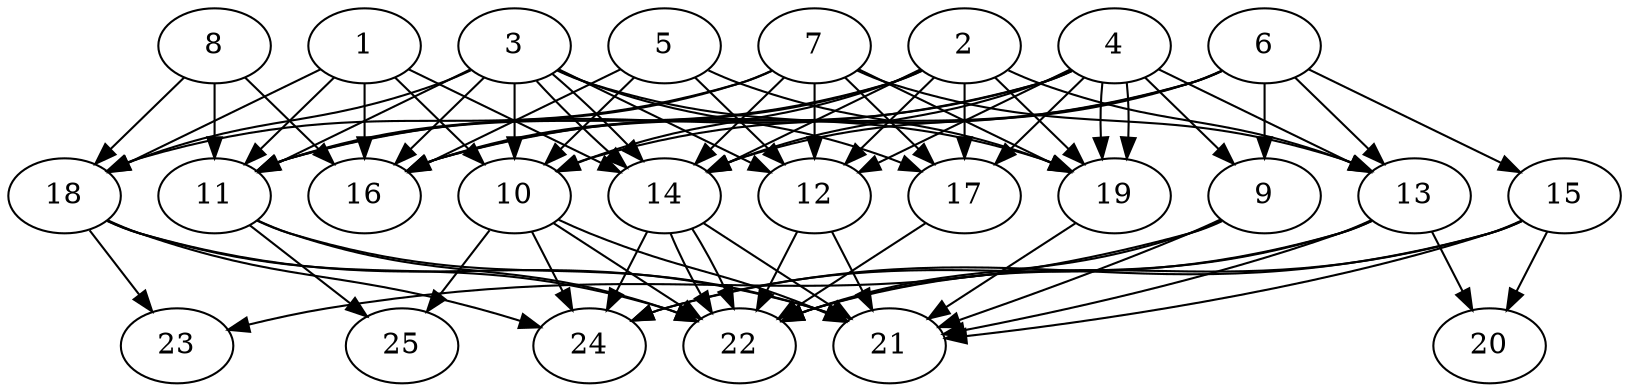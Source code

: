 // DAG automatically generated by daggen at Thu Oct  3 14:00:39 2019
// ./daggen --dot -n 25 --ccr 0.4 --fat 0.7 --regular 0.7 --density 0.9 --mindata 5242880 --maxdata 52428800 
digraph G {
  1 [size="27942400", alpha="0.14", expect_size="11176960"] 
  1 -> 10 [size ="11176960"]
  1 -> 11 [size ="11176960"]
  1 -> 14 [size ="11176960"]
  1 -> 16 [size ="11176960"]
  1 -> 18 [size ="11176960"]
  2 [size="129026560", alpha="0.17", expect_size="51610624"] 
  2 -> 10 [size ="51610624"]
  2 -> 11 [size ="51610624"]
  2 -> 12 [size ="51610624"]
  2 -> 13 [size ="51610624"]
  2 -> 14 [size ="51610624"]
  2 -> 16 [size ="51610624"]
  2 -> 17 [size ="51610624"]
  2 -> 19 [size ="51610624"]
  3 [size="33748480", alpha="0.09", expect_size="13499392"] 
  3 -> 10 [size ="13499392"]
  3 -> 11 [size ="13499392"]
  3 -> 12 [size ="13499392"]
  3 -> 14 [size ="13499392"]
  3 -> 14 [size ="13499392"]
  3 -> 16 [size ="13499392"]
  3 -> 17 [size ="13499392"]
  3 -> 18 [size ="13499392"]
  3 -> 19 [size ="13499392"]
  4 [size="109125120", alpha="0.10", expect_size="43650048"] 
  4 -> 9 [size ="43650048"]
  4 -> 11 [size ="43650048"]
  4 -> 12 [size ="43650048"]
  4 -> 13 [size ="43650048"]
  4 -> 14 [size ="43650048"]
  4 -> 16 [size ="43650048"]
  4 -> 17 [size ="43650048"]
  4 -> 19 [size ="43650048"]
  4 -> 19 [size ="43650048"]
  5 [size="130967040", alpha="0.05", expect_size="52386816"] 
  5 -> 10 [size ="52386816"]
  5 -> 12 [size ="52386816"]
  5 -> 16 [size ="52386816"]
  5 -> 19 [size ="52386816"]
  6 [size="29145600", alpha="0.18", expect_size="11658240"] 
  6 -> 9 [size ="11658240"]
  6 -> 10 [size ="11658240"]
  6 -> 13 [size ="11658240"]
  6 -> 14 [size ="11658240"]
  6 -> 15 [size ="11658240"]
  6 -> 16 [size ="11658240"]
  7 [size="51543040", alpha="0.09", expect_size="20617216"] 
  7 -> 11 [size ="20617216"]
  7 -> 12 [size ="20617216"]
  7 -> 13 [size ="20617216"]
  7 -> 14 [size ="20617216"]
  7 -> 17 [size ="20617216"]
  7 -> 18 [size ="20617216"]
  7 -> 19 [size ="20617216"]
  8 [size="74053120", alpha="0.09", expect_size="29621248"] 
  8 -> 11 [size ="29621248"]
  8 -> 16 [size ="29621248"]
  8 -> 18 [size ="29621248"]
  9 [size="29655040", alpha="0.15", expect_size="11862016"] 
  9 -> 21 [size ="11862016"]
  9 -> 22 [size ="11862016"]
  9 -> 23 [size ="11862016"]
  10 [size="63114240", alpha="0.13", expect_size="25245696"] 
  10 -> 21 [size ="25245696"]
  10 -> 22 [size ="25245696"]
  10 -> 24 [size ="25245696"]
  10 -> 25 [size ="25245696"]
  11 [size="108024320", alpha="0.02", expect_size="43209728"] 
  11 -> 21 [size ="43209728"]
  11 -> 22 [size ="43209728"]
  11 -> 25 [size ="43209728"]
  12 [size="72849920", alpha="0.06", expect_size="29139968"] 
  12 -> 21 [size ="29139968"]
  12 -> 22 [size ="29139968"]
  13 [size="55383040", alpha="0.09", expect_size="22153216"] 
  13 -> 20 [size ="22153216"]
  13 -> 21 [size ="22153216"]
  13 -> 22 [size ="22153216"]
  13 -> 24 [size ="22153216"]
  14 [size="110758400", alpha="0.09", expect_size="44303360"] 
  14 -> 21 [size ="44303360"]
  14 -> 22 [size ="44303360"]
  14 -> 22 [size ="44303360"]
  14 -> 24 [size ="44303360"]
  15 [size="52910080", alpha="0.11", expect_size="21164032"] 
  15 -> 20 [size ="21164032"]
  15 -> 21 [size ="21164032"]
  15 -> 22 [size ="21164032"]
  15 -> 24 [size ="21164032"]
  16 [size="82004480", alpha="0.16", expect_size="32801792"] 
  17 [size="71275520", alpha="0.01", expect_size="28510208"] 
  17 -> 22 [size ="28510208"]
  18 [size="122867200", alpha="0.10", expect_size="49146880"] 
  18 -> 21 [size ="49146880"]
  18 -> 22 [size ="49146880"]
  18 -> 23 [size ="49146880"]
  18 -> 24 [size ="49146880"]
  19 [size="55301120", alpha="0.05", expect_size="22120448"] 
  19 -> 21 [size ="22120448"]
  20 [size="24156160", alpha="0.08", expect_size="9662464"] 
  21 [size="103193600", alpha="0.12", expect_size="41277440"] 
  22 [size="117509120", alpha="0.17", expect_size="47003648"] 
  23 [size="32345600", alpha="0.05", expect_size="12938240"] 
  24 [size="86353920", alpha="0.09", expect_size="34541568"] 
  25 [size="23055360", alpha="0.14", expect_size="9222144"] 
}
